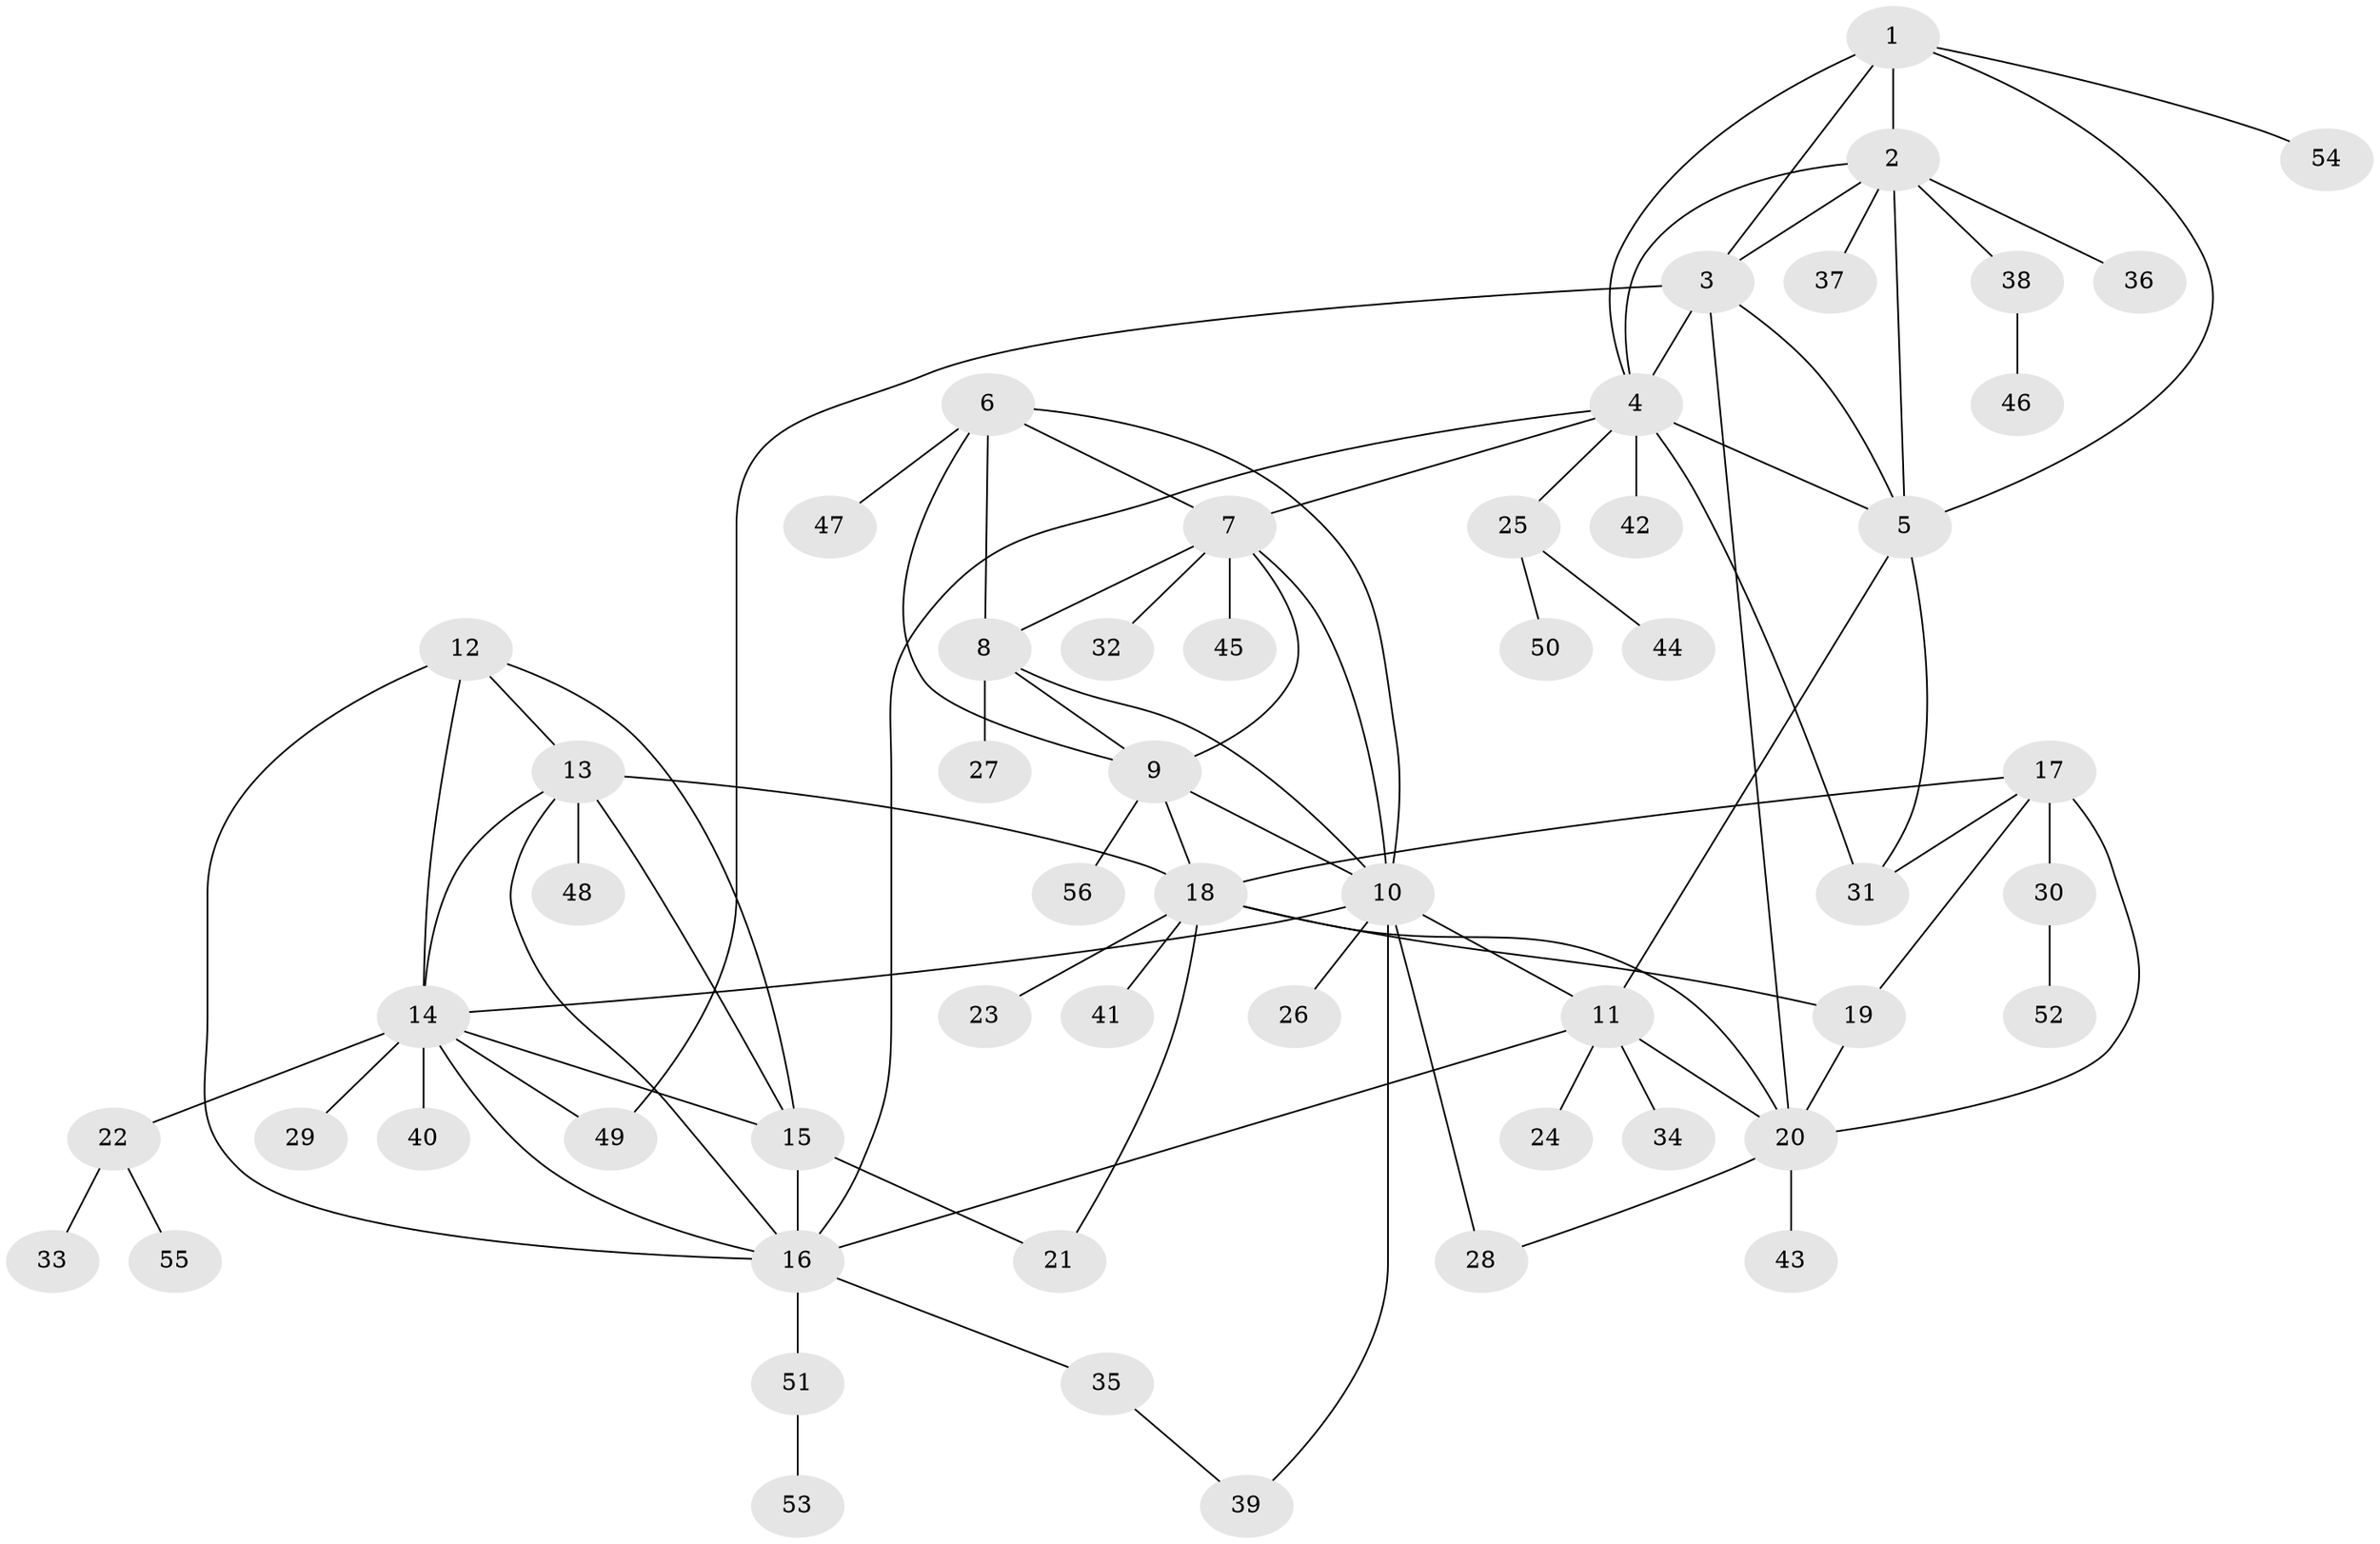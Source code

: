 // original degree distribution, {6: 0.0625, 8: 0.017857142857142856, 9: 0.044642857142857144, 13: 0.008928571428571428, 7: 0.026785714285714284, 11: 0.026785714285714284, 5: 0.03571428571428571, 2: 0.15178571428571427, 4: 0.017857142857142856, 1: 0.5803571428571429, 3: 0.026785714285714284}
// Generated by graph-tools (version 1.1) at 2025/52/03/04/25 22:52:43]
// undirected, 56 vertices, 88 edges
graph export_dot {
  node [color=gray90,style=filled];
  1;
  2;
  3;
  4;
  5;
  6;
  7;
  8;
  9;
  10;
  11;
  12;
  13;
  14;
  15;
  16;
  17;
  18;
  19;
  20;
  21;
  22;
  23;
  24;
  25;
  26;
  27;
  28;
  29;
  30;
  31;
  32;
  33;
  34;
  35;
  36;
  37;
  38;
  39;
  40;
  41;
  42;
  43;
  44;
  45;
  46;
  47;
  48;
  49;
  50;
  51;
  52;
  53;
  54;
  55;
  56;
  1 -- 2 [weight=1.0];
  1 -- 3 [weight=1.0];
  1 -- 4 [weight=1.0];
  1 -- 5 [weight=1.0];
  1 -- 54 [weight=1.0];
  2 -- 3 [weight=1.0];
  2 -- 4 [weight=1.0];
  2 -- 5 [weight=1.0];
  2 -- 36 [weight=1.0];
  2 -- 37 [weight=1.0];
  2 -- 38 [weight=1.0];
  3 -- 4 [weight=1.0];
  3 -- 5 [weight=1.0];
  3 -- 20 [weight=1.0];
  3 -- 49 [weight=3.0];
  4 -- 5 [weight=1.0];
  4 -- 7 [weight=1.0];
  4 -- 16 [weight=1.0];
  4 -- 25 [weight=1.0];
  4 -- 31 [weight=1.0];
  4 -- 42 [weight=4.0];
  5 -- 11 [weight=1.0];
  5 -- 31 [weight=1.0];
  6 -- 7 [weight=1.0];
  6 -- 8 [weight=1.0];
  6 -- 9 [weight=1.0];
  6 -- 10 [weight=1.0];
  6 -- 47 [weight=1.0];
  7 -- 8 [weight=1.0];
  7 -- 9 [weight=1.0];
  7 -- 10 [weight=1.0];
  7 -- 32 [weight=1.0];
  7 -- 45 [weight=2.0];
  8 -- 9 [weight=1.0];
  8 -- 10 [weight=1.0];
  8 -- 27 [weight=1.0];
  9 -- 10 [weight=1.0];
  9 -- 18 [weight=1.0];
  9 -- 56 [weight=1.0];
  10 -- 11 [weight=1.0];
  10 -- 14 [weight=1.0];
  10 -- 26 [weight=1.0];
  10 -- 28 [weight=2.0];
  10 -- 39 [weight=1.0];
  11 -- 16 [weight=1.0];
  11 -- 20 [weight=1.0];
  11 -- 24 [weight=2.0];
  11 -- 34 [weight=4.0];
  12 -- 13 [weight=1.0];
  12 -- 14 [weight=1.0];
  12 -- 15 [weight=1.0];
  12 -- 16 [weight=1.0];
  13 -- 14 [weight=1.0];
  13 -- 15 [weight=1.0];
  13 -- 16 [weight=1.0];
  13 -- 18 [weight=1.0];
  13 -- 48 [weight=2.0];
  14 -- 15 [weight=1.0];
  14 -- 16 [weight=1.0];
  14 -- 22 [weight=1.0];
  14 -- 29 [weight=1.0];
  14 -- 40 [weight=2.0];
  14 -- 49 [weight=1.0];
  15 -- 16 [weight=1.0];
  15 -- 21 [weight=1.0];
  16 -- 35 [weight=1.0];
  16 -- 51 [weight=1.0];
  17 -- 18 [weight=1.0];
  17 -- 19 [weight=1.0];
  17 -- 20 [weight=2.0];
  17 -- 30 [weight=3.0];
  17 -- 31 [weight=1.0];
  18 -- 19 [weight=1.0];
  18 -- 20 [weight=2.0];
  18 -- 21 [weight=1.0];
  18 -- 23 [weight=2.0];
  18 -- 41 [weight=1.0];
  19 -- 20 [weight=2.0];
  20 -- 28 [weight=1.0];
  20 -- 43 [weight=1.0];
  22 -- 33 [weight=1.0];
  22 -- 55 [weight=1.0];
  25 -- 44 [weight=1.0];
  25 -- 50 [weight=1.0];
  30 -- 52 [weight=1.0];
  35 -- 39 [weight=1.0];
  38 -- 46 [weight=1.0];
  51 -- 53 [weight=1.0];
}
